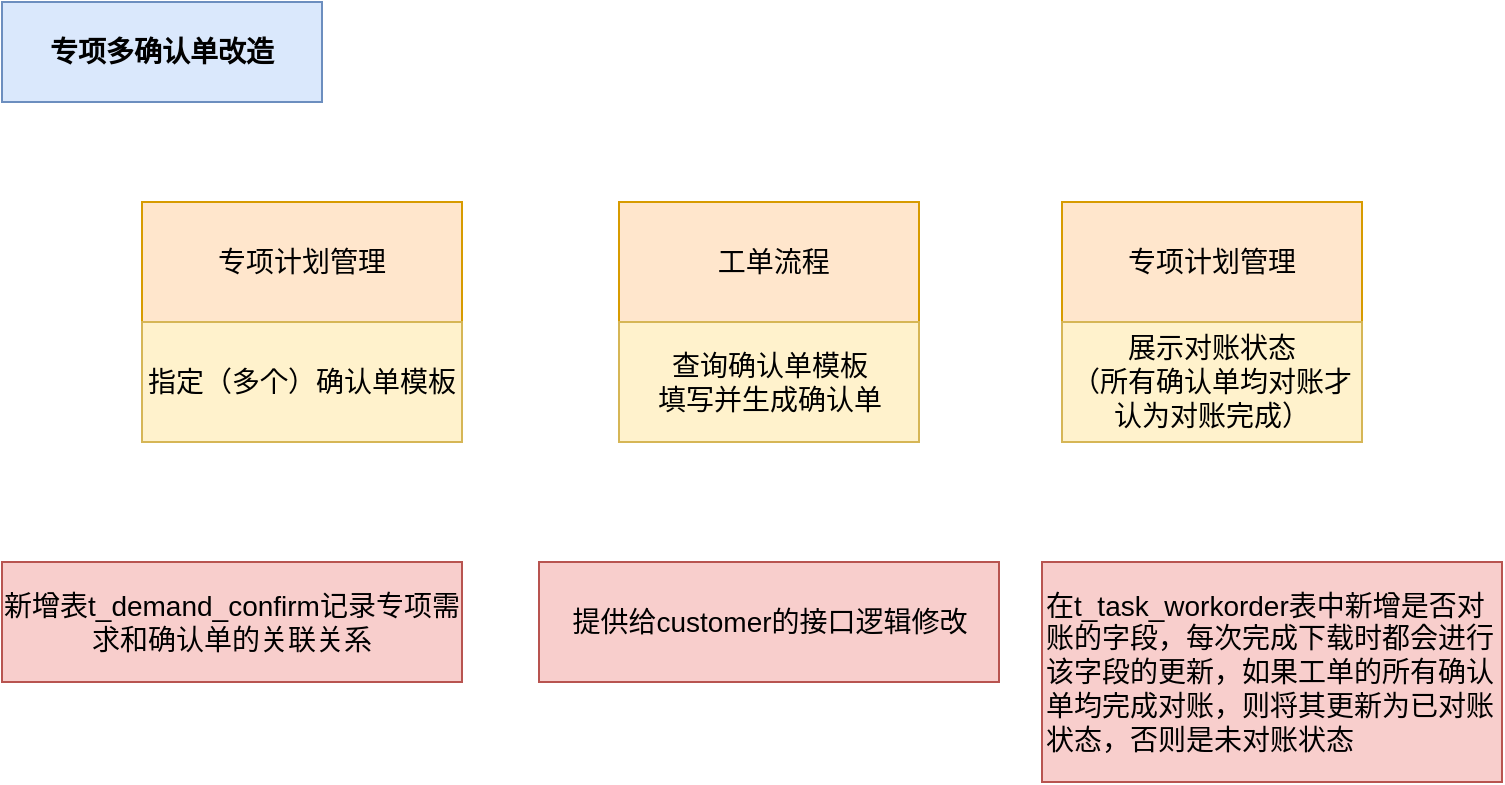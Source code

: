 <mxfile version="14.4.3" type="github">
  <diagram id="qBwg2PSyuHUYXUNRrXFn" name="Page-1">
    <mxGraphModel dx="868" dy="450" grid="1" gridSize="10" guides="1" tooltips="1" connect="1" arrows="1" fold="1" page="1" pageScale="1" pageWidth="827" pageHeight="1169" math="0" shadow="0">
      <root>
        <mxCell id="0" />
        <mxCell id="1" parent="0" />
        <mxCell id="-mcnRUAhNqTxlSiONlOX-1" value="专项多确认单改造" style="rounded=0;whiteSpace=wrap;html=1;fillColor=#dae8fc;strokeColor=#6c8ebf;fontStyle=1;fontSize=14;sketch=0;shadow=0;" vertex="1" parent="1">
          <mxGeometry x="30" y="20" width="160" height="50" as="geometry" />
        </mxCell>
        <mxCell id="-mcnRUAhNqTxlSiONlOX-2" value="专项计划管理&lt;br&gt;" style="rounded=0;whiteSpace=wrap;html=1;fontSize=14;shadow=0;sketch=0;fillColor=#ffe6cc;strokeColor=#d79b00;" vertex="1" parent="1">
          <mxGeometry x="100" y="120" width="160" height="60" as="geometry" />
        </mxCell>
        <mxCell id="-mcnRUAhNqTxlSiONlOX-3" value="&lt;span&gt;指定（多个）确认单模板&lt;/span&gt;" style="rounded=0;whiteSpace=wrap;html=1;shadow=0;sketch=0;fontSize=14;fillColor=#fff2cc;strokeColor=#d6b656;" vertex="1" parent="1">
          <mxGeometry x="100" y="180" width="160" height="60" as="geometry" />
        </mxCell>
        <mxCell id="-mcnRUAhNqTxlSiONlOX-4" value="&amp;nbsp;工单流程" style="rounded=0;whiteSpace=wrap;html=1;fontSize=14;shadow=0;sketch=0;fillColor=#ffe6cc;strokeColor=#d79b00;" vertex="1" parent="1">
          <mxGeometry x="338.5" y="120" width="150" height="60" as="geometry" />
        </mxCell>
        <mxCell id="-mcnRUAhNqTxlSiONlOX-5" value="&lt;span&gt;查询确认单模板&lt;br&gt;填写并生成确认单&lt;/span&gt;" style="rounded=0;whiteSpace=wrap;html=1;shadow=0;sketch=0;fontSize=14;fillColor=#fff2cc;strokeColor=#d6b656;" vertex="1" parent="1">
          <mxGeometry x="338.5" y="180" width="150" height="60" as="geometry" />
        </mxCell>
        <mxCell id="-mcnRUAhNqTxlSiONlOX-6" value="专项计划管理" style="rounded=0;whiteSpace=wrap;html=1;fontSize=14;shadow=0;sketch=0;fillColor=#ffe6cc;strokeColor=#d79b00;" vertex="1" parent="1">
          <mxGeometry x="560" y="120" width="150" height="60" as="geometry" />
        </mxCell>
        <mxCell id="-mcnRUAhNqTxlSiONlOX-7" value="&lt;span&gt;展示对账状态&lt;br&gt;（所有确认单均对账才认为对账完成）&lt;br&gt;&lt;/span&gt;" style="rounded=0;whiteSpace=wrap;html=1;shadow=0;sketch=0;fontSize=14;fillColor=#fff2cc;strokeColor=#d6b656;" vertex="1" parent="1">
          <mxGeometry x="560" y="180" width="150" height="60" as="geometry" />
        </mxCell>
        <mxCell id="-mcnRUAhNqTxlSiONlOX-9" value="新增表t_demand_confirm记录专项需求和确认单的关联关系" style="rounded=0;whiteSpace=wrap;html=1;shadow=0;sketch=0;fontSize=14;fillColor=#f8cecc;strokeColor=#b85450;" vertex="1" parent="1">
          <mxGeometry x="30" y="300" width="230" height="60" as="geometry" />
        </mxCell>
        <mxCell id="-mcnRUAhNqTxlSiONlOX-11" value="提供给customer的接口逻辑修改" style="rounded=0;whiteSpace=wrap;html=1;shadow=0;sketch=0;fontSize=14;fillColor=#f8cecc;strokeColor=#b85450;" vertex="1" parent="1">
          <mxGeometry x="298.5" y="300" width="230" height="60" as="geometry" />
        </mxCell>
        <mxCell id="-mcnRUAhNqTxlSiONlOX-13" value="在t_task_workorder表中新增是否对账的字段，每次完成下载时都会进行该字段的更新，如果工单的所有确认单均完成对账，则将其更新为已对账状态，否则是未对账状态" style="rounded=0;whiteSpace=wrap;html=1;shadow=0;sketch=0;fontSize=14;fillColor=#f8cecc;strokeColor=#b85450;align=left;" vertex="1" parent="1">
          <mxGeometry x="550" y="300" width="230" height="110" as="geometry" />
        </mxCell>
      </root>
    </mxGraphModel>
  </diagram>
</mxfile>
